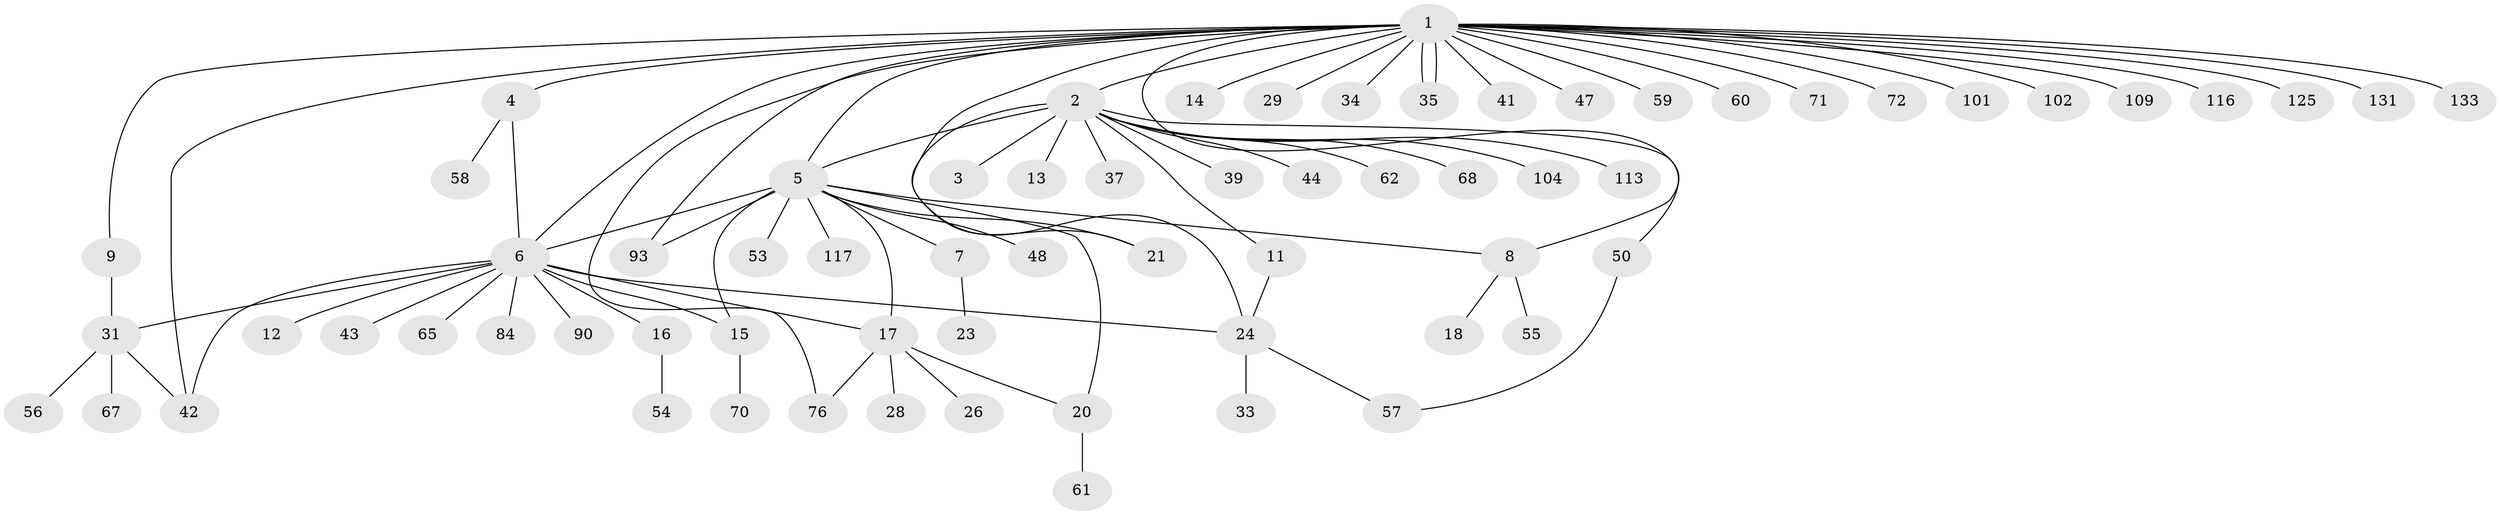 // original degree distribution, {29: 0.007462686567164179, 14: 0.007462686567164179, 1: 0.5671641791044776, 4: 0.04477611940298507, 15: 0.007462686567164179, 12: 0.007462686567164179, 2: 0.1791044776119403, 3: 0.12686567164179105, 6: 0.022388059701492536, 8: 0.007462686567164179, 5: 0.007462686567164179, 7: 0.014925373134328358}
// Generated by graph-tools (version 1.1) at 2025/14/03/09/25 04:14:33]
// undirected, 67 vertices, 83 edges
graph export_dot {
graph [start="1"]
  node [color=gray90,style=filled];
  1;
  2;
  3;
  4 [super="+25+98"];
  5;
  6 [super="+10+36"];
  7;
  8;
  9 [super="+87"];
  11;
  12;
  13;
  14;
  15 [super="+81+32"];
  16 [super="+30"];
  17 [super="+38+19+27+69"];
  18;
  20 [super="+79+22+74"];
  21 [super="+118"];
  23;
  24 [super="+88+106+66"];
  26;
  28;
  29 [super="+63"];
  31 [super="+51+110+121+115+78+46"];
  33 [super="+111"];
  34 [super="+108+40"];
  35 [super="+134"];
  37 [super="+103"];
  39;
  41;
  42 [super="+97"];
  43 [super="+130+96"];
  44;
  47;
  48;
  50;
  53;
  54;
  55;
  56;
  57;
  58;
  59;
  60;
  61;
  62;
  65;
  67;
  68 [super="+95+92"];
  70;
  71;
  72 [super="+83+86"];
  76 [super="+89+123"];
  84 [super="+124"];
  90;
  93 [super="+99"];
  101;
  102;
  104;
  109;
  113;
  116;
  117 [super="+128"];
  125;
  131;
  133;
  1 -- 2;
  1 -- 4;
  1 -- 5;
  1 -- 6 [weight=2];
  1 -- 8;
  1 -- 9;
  1 -- 14;
  1 -- 24;
  1 -- 29;
  1 -- 34;
  1 -- 35;
  1 -- 35;
  1 -- 41;
  1 -- 42;
  1 -- 47;
  1 -- 59;
  1 -- 60;
  1 -- 71;
  1 -- 72;
  1 -- 76;
  1 -- 101;
  1 -- 102;
  1 -- 109;
  1 -- 116;
  1 -- 125;
  1 -- 131;
  1 -- 133;
  1 -- 93;
  2 -- 3;
  2 -- 5;
  2 -- 11;
  2 -- 13;
  2 -- 37;
  2 -- 39;
  2 -- 44;
  2 -- 50;
  2 -- 62;
  2 -- 68;
  2 -- 104;
  2 -- 113;
  2 -- 21;
  4 -- 58;
  4 -- 6;
  5 -- 7;
  5 -- 8;
  5 -- 15;
  5 -- 17;
  5 -- 21 [weight=2];
  5 -- 48;
  5 -- 53;
  5 -- 93;
  5 -- 117;
  5 -- 20;
  5 -- 6 [weight=2];
  6 -- 12;
  6 -- 24;
  6 -- 31 [weight=2];
  6 -- 43;
  6 -- 84;
  6 -- 90;
  6 -- 16 [weight=2];
  6 -- 42;
  6 -- 15;
  6 -- 17;
  6 -- 65;
  7 -- 23;
  8 -- 18;
  8 -- 55;
  9 -- 31;
  11 -- 24;
  15 -- 70;
  16 -- 54;
  17 -- 20;
  17 -- 76 [weight=2];
  17 -- 26;
  17 -- 28;
  20 -- 61;
  24 -- 33;
  24 -- 57;
  31 -- 42;
  31 -- 56;
  31 -- 67;
  50 -- 57;
}
